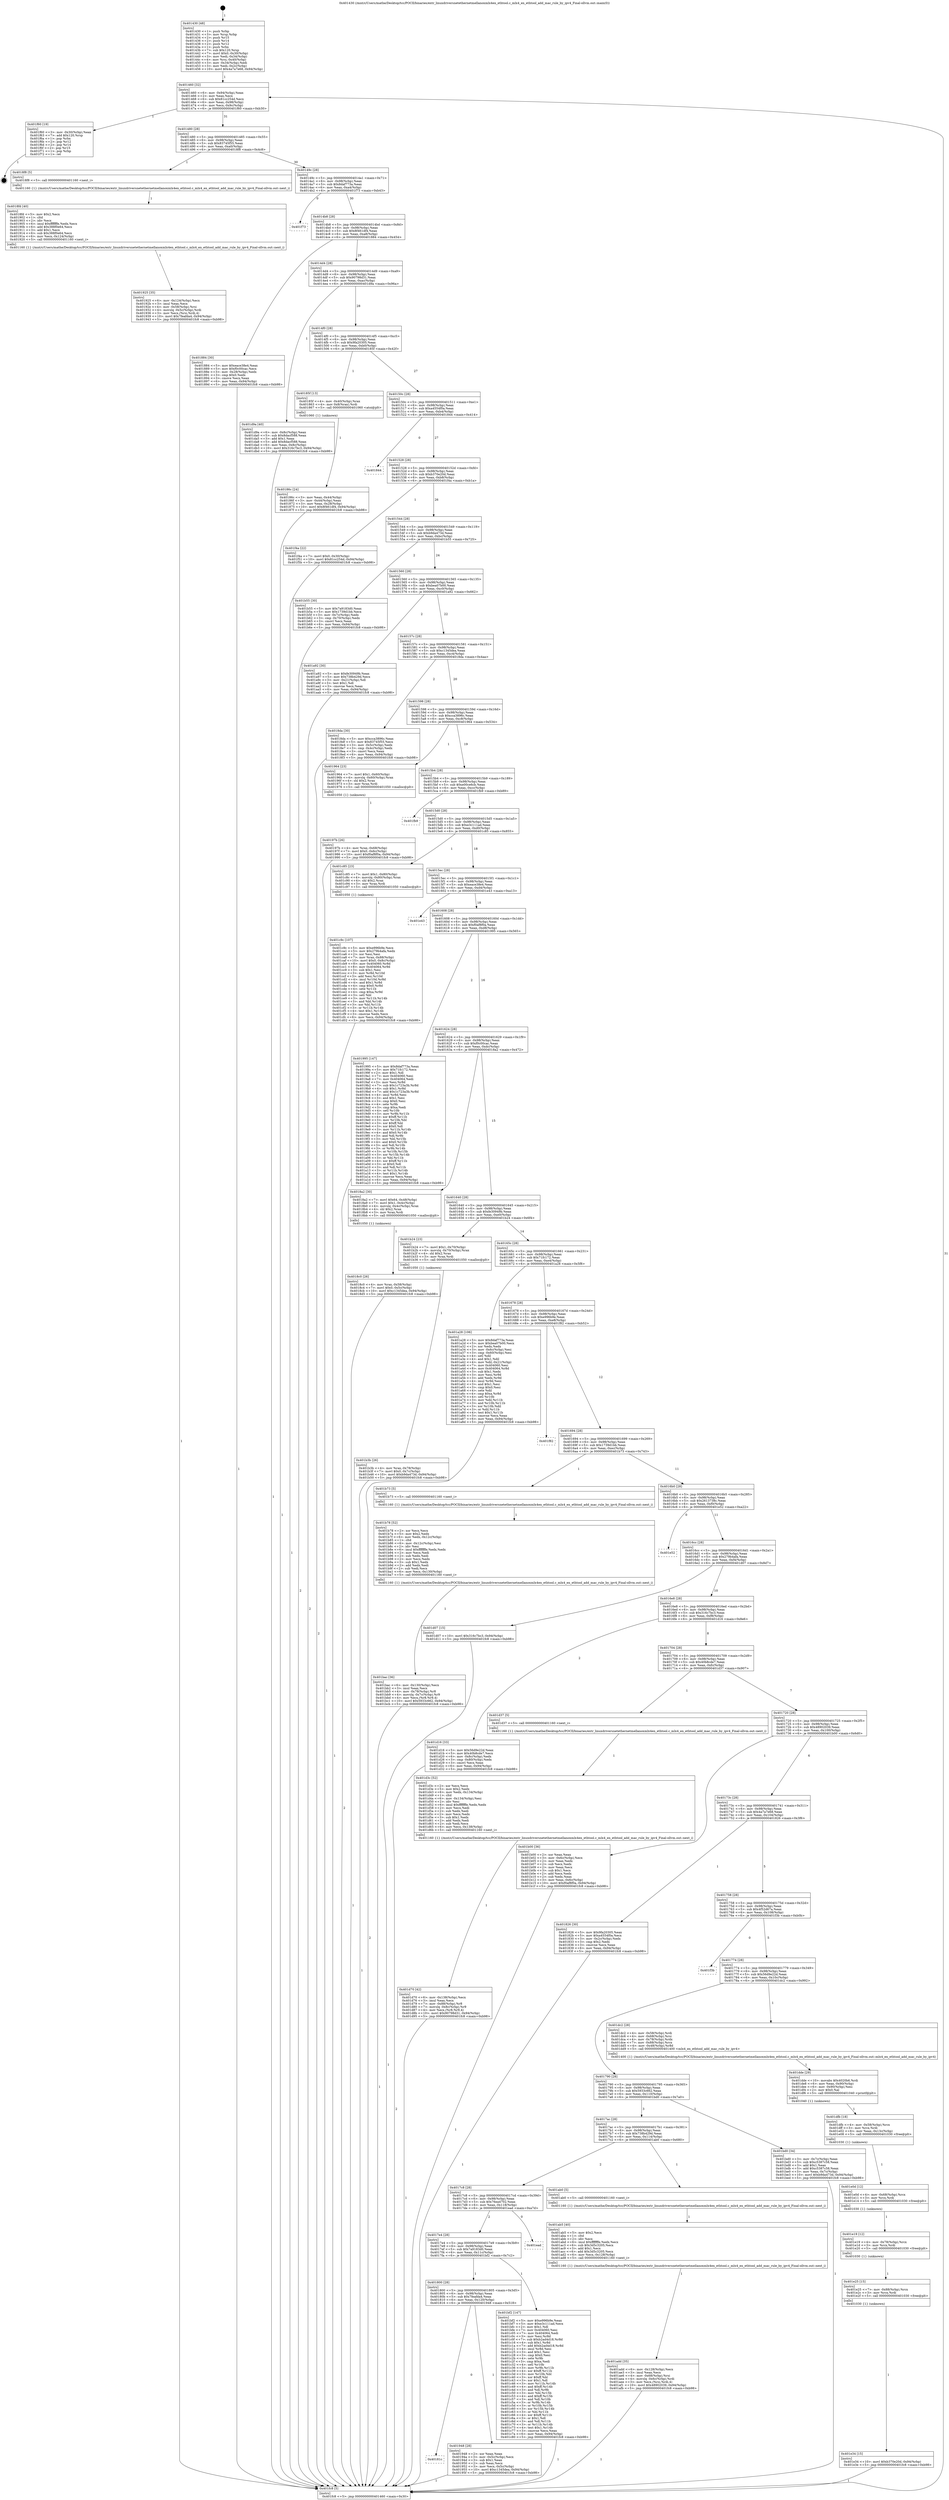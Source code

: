 digraph "0x401430" {
  label = "0x401430 (/mnt/c/Users/mathe/Desktop/tcc/POCII/binaries/extr_linuxdriversnetethernetmellanoxmlx4en_ethtool.c_mlx4_en_ethtool_add_mac_rule_by_ipv4_Final-ollvm.out::main(0))"
  labelloc = "t"
  node[shape=record]

  Entry [label="",width=0.3,height=0.3,shape=circle,fillcolor=black,style=filled]
  "0x401460" [label="{
     0x401460 [32]\l
     | [instrs]\l
     &nbsp;&nbsp;0x401460 \<+6\>: mov -0x94(%rbp),%eax\l
     &nbsp;&nbsp;0x401466 \<+2\>: mov %eax,%ecx\l
     &nbsp;&nbsp;0x401468 \<+6\>: sub $0x81cc254d,%ecx\l
     &nbsp;&nbsp;0x40146e \<+6\>: mov %eax,-0x98(%rbp)\l
     &nbsp;&nbsp;0x401474 \<+6\>: mov %ecx,-0x9c(%rbp)\l
     &nbsp;&nbsp;0x40147a \<+6\>: je 0000000000401f60 \<main+0xb30\>\l
  }"]
  "0x401f60" [label="{
     0x401f60 [19]\l
     | [instrs]\l
     &nbsp;&nbsp;0x401f60 \<+3\>: mov -0x30(%rbp),%eax\l
     &nbsp;&nbsp;0x401f63 \<+7\>: add $0x120,%rsp\l
     &nbsp;&nbsp;0x401f6a \<+1\>: pop %rbx\l
     &nbsp;&nbsp;0x401f6b \<+2\>: pop %r12\l
     &nbsp;&nbsp;0x401f6d \<+2\>: pop %r14\l
     &nbsp;&nbsp;0x401f6f \<+2\>: pop %r15\l
     &nbsp;&nbsp;0x401f71 \<+1\>: pop %rbp\l
     &nbsp;&nbsp;0x401f72 \<+1\>: ret\l
  }"]
  "0x401480" [label="{
     0x401480 [28]\l
     | [instrs]\l
     &nbsp;&nbsp;0x401480 \<+5\>: jmp 0000000000401485 \<main+0x55\>\l
     &nbsp;&nbsp;0x401485 \<+6\>: mov -0x98(%rbp),%eax\l
     &nbsp;&nbsp;0x40148b \<+5\>: sub $0x83745f55,%eax\l
     &nbsp;&nbsp;0x401490 \<+6\>: mov %eax,-0xa0(%rbp)\l
     &nbsp;&nbsp;0x401496 \<+6\>: je 00000000004018f8 \<main+0x4c8\>\l
  }"]
  Exit [label="",width=0.3,height=0.3,shape=circle,fillcolor=black,style=filled,peripheries=2]
  "0x4018f8" [label="{
     0x4018f8 [5]\l
     | [instrs]\l
     &nbsp;&nbsp;0x4018f8 \<+5\>: call 0000000000401160 \<next_i\>\l
     | [calls]\l
     &nbsp;&nbsp;0x401160 \{1\} (/mnt/c/Users/mathe/Desktop/tcc/POCII/binaries/extr_linuxdriversnetethernetmellanoxmlx4en_ethtool.c_mlx4_en_ethtool_add_mac_rule_by_ipv4_Final-ollvm.out::next_i)\l
  }"]
  "0x40149c" [label="{
     0x40149c [28]\l
     | [instrs]\l
     &nbsp;&nbsp;0x40149c \<+5\>: jmp 00000000004014a1 \<main+0x71\>\l
     &nbsp;&nbsp;0x4014a1 \<+6\>: mov -0x98(%rbp),%eax\l
     &nbsp;&nbsp;0x4014a7 \<+5\>: sub $0x8daf773a,%eax\l
     &nbsp;&nbsp;0x4014ac \<+6\>: mov %eax,-0xa4(%rbp)\l
     &nbsp;&nbsp;0x4014b2 \<+6\>: je 0000000000401f73 \<main+0xb43\>\l
  }"]
  "0x401e34" [label="{
     0x401e34 [15]\l
     | [instrs]\l
     &nbsp;&nbsp;0x401e34 \<+10\>: movl $0xb370e20d,-0x94(%rbp)\l
     &nbsp;&nbsp;0x401e3e \<+5\>: jmp 0000000000401fc8 \<main+0xb98\>\l
  }"]
  "0x401f73" [label="{
     0x401f73\l
  }", style=dashed]
  "0x4014b8" [label="{
     0x4014b8 [28]\l
     | [instrs]\l
     &nbsp;&nbsp;0x4014b8 \<+5\>: jmp 00000000004014bd \<main+0x8d\>\l
     &nbsp;&nbsp;0x4014bd \<+6\>: mov -0x98(%rbp),%eax\l
     &nbsp;&nbsp;0x4014c3 \<+5\>: sub $0x8f461df4,%eax\l
     &nbsp;&nbsp;0x4014c8 \<+6\>: mov %eax,-0xa8(%rbp)\l
     &nbsp;&nbsp;0x4014ce \<+6\>: je 0000000000401884 \<main+0x454\>\l
  }"]
  "0x401e25" [label="{
     0x401e25 [15]\l
     | [instrs]\l
     &nbsp;&nbsp;0x401e25 \<+7\>: mov -0x88(%rbp),%rcx\l
     &nbsp;&nbsp;0x401e2c \<+3\>: mov %rcx,%rdi\l
     &nbsp;&nbsp;0x401e2f \<+5\>: call 0000000000401030 \<free@plt\>\l
     | [calls]\l
     &nbsp;&nbsp;0x401030 \{1\} (unknown)\l
  }"]
  "0x401884" [label="{
     0x401884 [30]\l
     | [instrs]\l
     &nbsp;&nbsp;0x401884 \<+5\>: mov $0xeace38e4,%eax\l
     &nbsp;&nbsp;0x401889 \<+5\>: mov $0xf0c00cac,%ecx\l
     &nbsp;&nbsp;0x40188e \<+3\>: mov -0x28(%rbp),%edx\l
     &nbsp;&nbsp;0x401891 \<+3\>: cmp $0x0,%edx\l
     &nbsp;&nbsp;0x401894 \<+3\>: cmove %ecx,%eax\l
     &nbsp;&nbsp;0x401897 \<+6\>: mov %eax,-0x94(%rbp)\l
     &nbsp;&nbsp;0x40189d \<+5\>: jmp 0000000000401fc8 \<main+0xb98\>\l
  }"]
  "0x4014d4" [label="{
     0x4014d4 [28]\l
     | [instrs]\l
     &nbsp;&nbsp;0x4014d4 \<+5\>: jmp 00000000004014d9 \<main+0xa9\>\l
     &nbsp;&nbsp;0x4014d9 \<+6\>: mov -0x98(%rbp),%eax\l
     &nbsp;&nbsp;0x4014df \<+5\>: sub $0x90798d31,%eax\l
     &nbsp;&nbsp;0x4014e4 \<+6\>: mov %eax,-0xac(%rbp)\l
     &nbsp;&nbsp;0x4014ea \<+6\>: je 0000000000401d9a \<main+0x96a\>\l
  }"]
  "0x401e19" [label="{
     0x401e19 [12]\l
     | [instrs]\l
     &nbsp;&nbsp;0x401e19 \<+4\>: mov -0x78(%rbp),%rcx\l
     &nbsp;&nbsp;0x401e1d \<+3\>: mov %rcx,%rdi\l
     &nbsp;&nbsp;0x401e20 \<+5\>: call 0000000000401030 \<free@plt\>\l
     | [calls]\l
     &nbsp;&nbsp;0x401030 \{1\} (unknown)\l
  }"]
  "0x401d9a" [label="{
     0x401d9a [40]\l
     | [instrs]\l
     &nbsp;&nbsp;0x401d9a \<+6\>: mov -0x8c(%rbp),%eax\l
     &nbsp;&nbsp;0x401da0 \<+5\>: sub $0x8dacf588,%eax\l
     &nbsp;&nbsp;0x401da5 \<+3\>: add $0x1,%eax\l
     &nbsp;&nbsp;0x401da8 \<+5\>: add $0x8dacf588,%eax\l
     &nbsp;&nbsp;0x401dad \<+6\>: mov %eax,-0x8c(%rbp)\l
     &nbsp;&nbsp;0x401db3 \<+10\>: movl $0x316c7bc3,-0x94(%rbp)\l
     &nbsp;&nbsp;0x401dbd \<+5\>: jmp 0000000000401fc8 \<main+0xb98\>\l
  }"]
  "0x4014f0" [label="{
     0x4014f0 [28]\l
     | [instrs]\l
     &nbsp;&nbsp;0x4014f0 \<+5\>: jmp 00000000004014f5 \<main+0xc5\>\l
     &nbsp;&nbsp;0x4014f5 \<+6\>: mov -0x98(%rbp),%eax\l
     &nbsp;&nbsp;0x4014fb \<+5\>: sub $0x9fa20305,%eax\l
     &nbsp;&nbsp;0x401500 \<+6\>: mov %eax,-0xb0(%rbp)\l
     &nbsp;&nbsp;0x401506 \<+6\>: je 000000000040185f \<main+0x42f\>\l
  }"]
  "0x401e0d" [label="{
     0x401e0d [12]\l
     | [instrs]\l
     &nbsp;&nbsp;0x401e0d \<+4\>: mov -0x68(%rbp),%rcx\l
     &nbsp;&nbsp;0x401e11 \<+3\>: mov %rcx,%rdi\l
     &nbsp;&nbsp;0x401e14 \<+5\>: call 0000000000401030 \<free@plt\>\l
     | [calls]\l
     &nbsp;&nbsp;0x401030 \{1\} (unknown)\l
  }"]
  "0x40185f" [label="{
     0x40185f [13]\l
     | [instrs]\l
     &nbsp;&nbsp;0x40185f \<+4\>: mov -0x40(%rbp),%rax\l
     &nbsp;&nbsp;0x401863 \<+4\>: mov 0x8(%rax),%rdi\l
     &nbsp;&nbsp;0x401867 \<+5\>: call 0000000000401060 \<atoi@plt\>\l
     | [calls]\l
     &nbsp;&nbsp;0x401060 \{1\} (unknown)\l
  }"]
  "0x40150c" [label="{
     0x40150c [28]\l
     | [instrs]\l
     &nbsp;&nbsp;0x40150c \<+5\>: jmp 0000000000401511 \<main+0xe1\>\l
     &nbsp;&nbsp;0x401511 \<+6\>: mov -0x98(%rbp),%eax\l
     &nbsp;&nbsp;0x401517 \<+5\>: sub $0xa4554f0a,%eax\l
     &nbsp;&nbsp;0x40151c \<+6\>: mov %eax,-0xb4(%rbp)\l
     &nbsp;&nbsp;0x401522 \<+6\>: je 0000000000401844 \<main+0x414\>\l
  }"]
  "0x401dfb" [label="{
     0x401dfb [18]\l
     | [instrs]\l
     &nbsp;&nbsp;0x401dfb \<+4\>: mov -0x58(%rbp),%rcx\l
     &nbsp;&nbsp;0x401dff \<+3\>: mov %rcx,%rdi\l
     &nbsp;&nbsp;0x401e02 \<+6\>: mov %eax,-0x13c(%rbp)\l
     &nbsp;&nbsp;0x401e08 \<+5\>: call 0000000000401030 \<free@plt\>\l
     | [calls]\l
     &nbsp;&nbsp;0x401030 \{1\} (unknown)\l
  }"]
  "0x401844" [label="{
     0x401844\l
  }", style=dashed]
  "0x401528" [label="{
     0x401528 [28]\l
     | [instrs]\l
     &nbsp;&nbsp;0x401528 \<+5\>: jmp 000000000040152d \<main+0xfd\>\l
     &nbsp;&nbsp;0x40152d \<+6\>: mov -0x98(%rbp),%eax\l
     &nbsp;&nbsp;0x401533 \<+5\>: sub $0xb370e20d,%eax\l
     &nbsp;&nbsp;0x401538 \<+6\>: mov %eax,-0xb8(%rbp)\l
     &nbsp;&nbsp;0x40153e \<+6\>: je 0000000000401f4a \<main+0xb1a\>\l
  }"]
  "0x401dde" [label="{
     0x401dde [29]\l
     | [instrs]\l
     &nbsp;&nbsp;0x401dde \<+10\>: movabs $0x4020b6,%rdi\l
     &nbsp;&nbsp;0x401de8 \<+6\>: mov %eax,-0x90(%rbp)\l
     &nbsp;&nbsp;0x401dee \<+6\>: mov -0x90(%rbp),%esi\l
     &nbsp;&nbsp;0x401df4 \<+2\>: mov $0x0,%al\l
     &nbsp;&nbsp;0x401df6 \<+5\>: call 0000000000401040 \<printf@plt\>\l
     | [calls]\l
     &nbsp;&nbsp;0x401040 \{1\} (unknown)\l
  }"]
  "0x401f4a" [label="{
     0x401f4a [22]\l
     | [instrs]\l
     &nbsp;&nbsp;0x401f4a \<+7\>: movl $0x0,-0x30(%rbp)\l
     &nbsp;&nbsp;0x401f51 \<+10\>: movl $0x81cc254d,-0x94(%rbp)\l
     &nbsp;&nbsp;0x401f5b \<+5\>: jmp 0000000000401fc8 \<main+0xb98\>\l
  }"]
  "0x401544" [label="{
     0x401544 [28]\l
     | [instrs]\l
     &nbsp;&nbsp;0x401544 \<+5\>: jmp 0000000000401549 \<main+0x119\>\l
     &nbsp;&nbsp;0x401549 \<+6\>: mov -0x98(%rbp),%eax\l
     &nbsp;&nbsp;0x40154f \<+5\>: sub $0xb9da473d,%eax\l
     &nbsp;&nbsp;0x401554 \<+6\>: mov %eax,-0xbc(%rbp)\l
     &nbsp;&nbsp;0x40155a \<+6\>: je 0000000000401b55 \<main+0x725\>\l
  }"]
  "0x401d70" [label="{
     0x401d70 [42]\l
     | [instrs]\l
     &nbsp;&nbsp;0x401d70 \<+6\>: mov -0x138(%rbp),%ecx\l
     &nbsp;&nbsp;0x401d76 \<+3\>: imul %eax,%ecx\l
     &nbsp;&nbsp;0x401d79 \<+7\>: mov -0x88(%rbp),%r8\l
     &nbsp;&nbsp;0x401d80 \<+7\>: movslq -0x8c(%rbp),%r9\l
     &nbsp;&nbsp;0x401d87 \<+4\>: mov %ecx,(%r8,%r9,4)\l
     &nbsp;&nbsp;0x401d8b \<+10\>: movl $0x90798d31,-0x94(%rbp)\l
     &nbsp;&nbsp;0x401d95 \<+5\>: jmp 0000000000401fc8 \<main+0xb98\>\l
  }"]
  "0x401b55" [label="{
     0x401b55 [30]\l
     | [instrs]\l
     &nbsp;&nbsp;0x401b55 \<+5\>: mov $0x7a9183d0,%eax\l
     &nbsp;&nbsp;0x401b5a \<+5\>: mov $0x1739d1bb,%ecx\l
     &nbsp;&nbsp;0x401b5f \<+3\>: mov -0x7c(%rbp),%edx\l
     &nbsp;&nbsp;0x401b62 \<+3\>: cmp -0x70(%rbp),%edx\l
     &nbsp;&nbsp;0x401b65 \<+3\>: cmovl %ecx,%eax\l
     &nbsp;&nbsp;0x401b68 \<+6\>: mov %eax,-0x94(%rbp)\l
     &nbsp;&nbsp;0x401b6e \<+5\>: jmp 0000000000401fc8 \<main+0xb98\>\l
  }"]
  "0x401560" [label="{
     0x401560 [28]\l
     | [instrs]\l
     &nbsp;&nbsp;0x401560 \<+5\>: jmp 0000000000401565 \<main+0x135\>\l
     &nbsp;&nbsp;0x401565 \<+6\>: mov -0x98(%rbp),%eax\l
     &nbsp;&nbsp;0x40156b \<+5\>: sub $0xbea07b00,%eax\l
     &nbsp;&nbsp;0x401570 \<+6\>: mov %eax,-0xc0(%rbp)\l
     &nbsp;&nbsp;0x401576 \<+6\>: je 0000000000401a92 \<main+0x662\>\l
  }"]
  "0x401d3c" [label="{
     0x401d3c [52]\l
     | [instrs]\l
     &nbsp;&nbsp;0x401d3c \<+2\>: xor %ecx,%ecx\l
     &nbsp;&nbsp;0x401d3e \<+5\>: mov $0x2,%edx\l
     &nbsp;&nbsp;0x401d43 \<+6\>: mov %edx,-0x134(%rbp)\l
     &nbsp;&nbsp;0x401d49 \<+1\>: cltd\l
     &nbsp;&nbsp;0x401d4a \<+6\>: mov -0x134(%rbp),%esi\l
     &nbsp;&nbsp;0x401d50 \<+2\>: idiv %esi\l
     &nbsp;&nbsp;0x401d52 \<+6\>: imul $0xfffffffe,%edx,%edx\l
     &nbsp;&nbsp;0x401d58 \<+2\>: mov %ecx,%edi\l
     &nbsp;&nbsp;0x401d5a \<+2\>: sub %edx,%edi\l
     &nbsp;&nbsp;0x401d5c \<+2\>: mov %ecx,%edx\l
     &nbsp;&nbsp;0x401d5e \<+3\>: sub $0x1,%edx\l
     &nbsp;&nbsp;0x401d61 \<+2\>: add %edx,%edi\l
     &nbsp;&nbsp;0x401d63 \<+2\>: sub %edi,%ecx\l
     &nbsp;&nbsp;0x401d65 \<+6\>: mov %ecx,-0x138(%rbp)\l
     &nbsp;&nbsp;0x401d6b \<+5\>: call 0000000000401160 \<next_i\>\l
     | [calls]\l
     &nbsp;&nbsp;0x401160 \{1\} (/mnt/c/Users/mathe/Desktop/tcc/POCII/binaries/extr_linuxdriversnetethernetmellanoxmlx4en_ethtool.c_mlx4_en_ethtool_add_mac_rule_by_ipv4_Final-ollvm.out::next_i)\l
  }"]
  "0x401a92" [label="{
     0x401a92 [30]\l
     | [instrs]\l
     &nbsp;&nbsp;0x401a92 \<+5\>: mov $0xfe30949b,%eax\l
     &nbsp;&nbsp;0x401a97 \<+5\>: mov $0x738b429d,%ecx\l
     &nbsp;&nbsp;0x401a9c \<+3\>: mov -0x21(%rbp),%dl\l
     &nbsp;&nbsp;0x401a9f \<+3\>: test $0x1,%dl\l
     &nbsp;&nbsp;0x401aa2 \<+3\>: cmovne %ecx,%eax\l
     &nbsp;&nbsp;0x401aa5 \<+6\>: mov %eax,-0x94(%rbp)\l
     &nbsp;&nbsp;0x401aab \<+5\>: jmp 0000000000401fc8 \<main+0xb98\>\l
  }"]
  "0x40157c" [label="{
     0x40157c [28]\l
     | [instrs]\l
     &nbsp;&nbsp;0x40157c \<+5\>: jmp 0000000000401581 \<main+0x151\>\l
     &nbsp;&nbsp;0x401581 \<+6\>: mov -0x98(%rbp),%eax\l
     &nbsp;&nbsp;0x401587 \<+5\>: sub $0xc1345dea,%eax\l
     &nbsp;&nbsp;0x40158c \<+6\>: mov %eax,-0xc4(%rbp)\l
     &nbsp;&nbsp;0x401592 \<+6\>: je 00000000004018da \<main+0x4aa\>\l
  }"]
  "0x401c9c" [label="{
     0x401c9c [107]\l
     | [instrs]\l
     &nbsp;&nbsp;0x401c9c \<+5\>: mov $0xe996b9e,%ecx\l
     &nbsp;&nbsp;0x401ca1 \<+5\>: mov $0x279b4afa,%edx\l
     &nbsp;&nbsp;0x401ca6 \<+2\>: xor %esi,%esi\l
     &nbsp;&nbsp;0x401ca8 \<+7\>: mov %rax,-0x88(%rbp)\l
     &nbsp;&nbsp;0x401caf \<+10\>: movl $0x0,-0x8c(%rbp)\l
     &nbsp;&nbsp;0x401cb9 \<+8\>: mov 0x404060,%r8d\l
     &nbsp;&nbsp;0x401cc1 \<+8\>: mov 0x404064,%r9d\l
     &nbsp;&nbsp;0x401cc9 \<+3\>: sub $0x1,%esi\l
     &nbsp;&nbsp;0x401ccc \<+3\>: mov %r8d,%r10d\l
     &nbsp;&nbsp;0x401ccf \<+3\>: add %esi,%r10d\l
     &nbsp;&nbsp;0x401cd2 \<+4\>: imul %r10d,%r8d\l
     &nbsp;&nbsp;0x401cd6 \<+4\>: and $0x1,%r8d\l
     &nbsp;&nbsp;0x401cda \<+4\>: cmp $0x0,%r8d\l
     &nbsp;&nbsp;0x401cde \<+4\>: sete %r11b\l
     &nbsp;&nbsp;0x401ce2 \<+4\>: cmp $0xa,%r9d\l
     &nbsp;&nbsp;0x401ce6 \<+3\>: setl %bl\l
     &nbsp;&nbsp;0x401ce9 \<+3\>: mov %r11b,%r14b\l
     &nbsp;&nbsp;0x401cec \<+3\>: and %bl,%r14b\l
     &nbsp;&nbsp;0x401cef \<+3\>: xor %bl,%r11b\l
     &nbsp;&nbsp;0x401cf2 \<+3\>: or %r11b,%r14b\l
     &nbsp;&nbsp;0x401cf5 \<+4\>: test $0x1,%r14b\l
     &nbsp;&nbsp;0x401cf9 \<+3\>: cmovne %edx,%ecx\l
     &nbsp;&nbsp;0x401cfc \<+6\>: mov %ecx,-0x94(%rbp)\l
     &nbsp;&nbsp;0x401d02 \<+5\>: jmp 0000000000401fc8 \<main+0xb98\>\l
  }"]
  "0x4018da" [label="{
     0x4018da [30]\l
     | [instrs]\l
     &nbsp;&nbsp;0x4018da \<+5\>: mov $0xcca3896c,%eax\l
     &nbsp;&nbsp;0x4018df \<+5\>: mov $0x83745f55,%ecx\l
     &nbsp;&nbsp;0x4018e4 \<+3\>: mov -0x5c(%rbp),%edx\l
     &nbsp;&nbsp;0x4018e7 \<+3\>: cmp -0x4c(%rbp),%edx\l
     &nbsp;&nbsp;0x4018ea \<+3\>: cmovl %ecx,%eax\l
     &nbsp;&nbsp;0x4018ed \<+6\>: mov %eax,-0x94(%rbp)\l
     &nbsp;&nbsp;0x4018f3 \<+5\>: jmp 0000000000401fc8 \<main+0xb98\>\l
  }"]
  "0x401598" [label="{
     0x401598 [28]\l
     | [instrs]\l
     &nbsp;&nbsp;0x401598 \<+5\>: jmp 000000000040159d \<main+0x16d\>\l
     &nbsp;&nbsp;0x40159d \<+6\>: mov -0x98(%rbp),%eax\l
     &nbsp;&nbsp;0x4015a3 \<+5\>: sub $0xcca3896c,%eax\l
     &nbsp;&nbsp;0x4015a8 \<+6\>: mov %eax,-0xc8(%rbp)\l
     &nbsp;&nbsp;0x4015ae \<+6\>: je 0000000000401964 \<main+0x534\>\l
  }"]
  "0x401bac" [label="{
     0x401bac [36]\l
     | [instrs]\l
     &nbsp;&nbsp;0x401bac \<+6\>: mov -0x130(%rbp),%ecx\l
     &nbsp;&nbsp;0x401bb2 \<+3\>: imul %eax,%ecx\l
     &nbsp;&nbsp;0x401bb5 \<+4\>: mov -0x78(%rbp),%r8\l
     &nbsp;&nbsp;0x401bb9 \<+4\>: movslq -0x7c(%rbp),%r9\l
     &nbsp;&nbsp;0x401bbd \<+4\>: mov %ecx,(%r8,%r9,4)\l
     &nbsp;&nbsp;0x401bc1 \<+10\>: movl $0x5933c662,-0x94(%rbp)\l
     &nbsp;&nbsp;0x401bcb \<+5\>: jmp 0000000000401fc8 \<main+0xb98\>\l
  }"]
  "0x401964" [label="{
     0x401964 [23]\l
     | [instrs]\l
     &nbsp;&nbsp;0x401964 \<+7\>: movl $0x1,-0x60(%rbp)\l
     &nbsp;&nbsp;0x40196b \<+4\>: movslq -0x60(%rbp),%rax\l
     &nbsp;&nbsp;0x40196f \<+4\>: shl $0x2,%rax\l
     &nbsp;&nbsp;0x401973 \<+3\>: mov %rax,%rdi\l
     &nbsp;&nbsp;0x401976 \<+5\>: call 0000000000401050 \<malloc@plt\>\l
     | [calls]\l
     &nbsp;&nbsp;0x401050 \{1\} (unknown)\l
  }"]
  "0x4015b4" [label="{
     0x4015b4 [28]\l
     | [instrs]\l
     &nbsp;&nbsp;0x4015b4 \<+5\>: jmp 00000000004015b9 \<main+0x189\>\l
     &nbsp;&nbsp;0x4015b9 \<+6\>: mov -0x98(%rbp),%eax\l
     &nbsp;&nbsp;0x4015bf \<+5\>: sub $0xe00ce6cb,%eax\l
     &nbsp;&nbsp;0x4015c4 \<+6\>: mov %eax,-0xcc(%rbp)\l
     &nbsp;&nbsp;0x4015ca \<+6\>: je 0000000000401fb9 \<main+0xb89\>\l
  }"]
  "0x401b78" [label="{
     0x401b78 [52]\l
     | [instrs]\l
     &nbsp;&nbsp;0x401b78 \<+2\>: xor %ecx,%ecx\l
     &nbsp;&nbsp;0x401b7a \<+5\>: mov $0x2,%edx\l
     &nbsp;&nbsp;0x401b7f \<+6\>: mov %edx,-0x12c(%rbp)\l
     &nbsp;&nbsp;0x401b85 \<+1\>: cltd\l
     &nbsp;&nbsp;0x401b86 \<+6\>: mov -0x12c(%rbp),%esi\l
     &nbsp;&nbsp;0x401b8c \<+2\>: idiv %esi\l
     &nbsp;&nbsp;0x401b8e \<+6\>: imul $0xfffffffe,%edx,%edx\l
     &nbsp;&nbsp;0x401b94 \<+2\>: mov %ecx,%edi\l
     &nbsp;&nbsp;0x401b96 \<+2\>: sub %edx,%edi\l
     &nbsp;&nbsp;0x401b98 \<+2\>: mov %ecx,%edx\l
     &nbsp;&nbsp;0x401b9a \<+3\>: sub $0x1,%edx\l
     &nbsp;&nbsp;0x401b9d \<+2\>: add %edx,%edi\l
     &nbsp;&nbsp;0x401b9f \<+2\>: sub %edi,%ecx\l
     &nbsp;&nbsp;0x401ba1 \<+6\>: mov %ecx,-0x130(%rbp)\l
     &nbsp;&nbsp;0x401ba7 \<+5\>: call 0000000000401160 \<next_i\>\l
     | [calls]\l
     &nbsp;&nbsp;0x401160 \{1\} (/mnt/c/Users/mathe/Desktop/tcc/POCII/binaries/extr_linuxdriversnetethernetmellanoxmlx4en_ethtool.c_mlx4_en_ethtool_add_mac_rule_by_ipv4_Final-ollvm.out::next_i)\l
  }"]
  "0x401fb9" [label="{
     0x401fb9\l
  }", style=dashed]
  "0x4015d0" [label="{
     0x4015d0 [28]\l
     | [instrs]\l
     &nbsp;&nbsp;0x4015d0 \<+5\>: jmp 00000000004015d5 \<main+0x1a5\>\l
     &nbsp;&nbsp;0x4015d5 \<+6\>: mov -0x98(%rbp),%eax\l
     &nbsp;&nbsp;0x4015db \<+5\>: sub $0xe3c111ad,%eax\l
     &nbsp;&nbsp;0x4015e0 \<+6\>: mov %eax,-0xd0(%rbp)\l
     &nbsp;&nbsp;0x4015e6 \<+6\>: je 0000000000401c85 \<main+0x855\>\l
  }"]
  "0x401b3b" [label="{
     0x401b3b [26]\l
     | [instrs]\l
     &nbsp;&nbsp;0x401b3b \<+4\>: mov %rax,-0x78(%rbp)\l
     &nbsp;&nbsp;0x401b3f \<+7\>: movl $0x0,-0x7c(%rbp)\l
     &nbsp;&nbsp;0x401b46 \<+10\>: movl $0xb9da473d,-0x94(%rbp)\l
     &nbsp;&nbsp;0x401b50 \<+5\>: jmp 0000000000401fc8 \<main+0xb98\>\l
  }"]
  "0x401c85" [label="{
     0x401c85 [23]\l
     | [instrs]\l
     &nbsp;&nbsp;0x401c85 \<+7\>: movl $0x1,-0x80(%rbp)\l
     &nbsp;&nbsp;0x401c8c \<+4\>: movslq -0x80(%rbp),%rax\l
     &nbsp;&nbsp;0x401c90 \<+4\>: shl $0x2,%rax\l
     &nbsp;&nbsp;0x401c94 \<+3\>: mov %rax,%rdi\l
     &nbsp;&nbsp;0x401c97 \<+5\>: call 0000000000401050 \<malloc@plt\>\l
     | [calls]\l
     &nbsp;&nbsp;0x401050 \{1\} (unknown)\l
  }"]
  "0x4015ec" [label="{
     0x4015ec [28]\l
     | [instrs]\l
     &nbsp;&nbsp;0x4015ec \<+5\>: jmp 00000000004015f1 \<main+0x1c1\>\l
     &nbsp;&nbsp;0x4015f1 \<+6\>: mov -0x98(%rbp),%eax\l
     &nbsp;&nbsp;0x4015f7 \<+5\>: sub $0xeace38e4,%eax\l
     &nbsp;&nbsp;0x4015fc \<+6\>: mov %eax,-0xd4(%rbp)\l
     &nbsp;&nbsp;0x401602 \<+6\>: je 0000000000401e43 \<main+0xa13\>\l
  }"]
  "0x401add" [label="{
     0x401add [35]\l
     | [instrs]\l
     &nbsp;&nbsp;0x401add \<+6\>: mov -0x128(%rbp),%ecx\l
     &nbsp;&nbsp;0x401ae3 \<+3\>: imul %eax,%ecx\l
     &nbsp;&nbsp;0x401ae6 \<+4\>: mov -0x68(%rbp),%rsi\l
     &nbsp;&nbsp;0x401aea \<+4\>: movslq -0x6c(%rbp),%rdi\l
     &nbsp;&nbsp;0x401aee \<+3\>: mov %ecx,(%rsi,%rdi,4)\l
     &nbsp;&nbsp;0x401af1 \<+10\>: movl $0x48902039,-0x94(%rbp)\l
     &nbsp;&nbsp;0x401afb \<+5\>: jmp 0000000000401fc8 \<main+0xb98\>\l
  }"]
  "0x401e43" [label="{
     0x401e43\l
  }", style=dashed]
  "0x401608" [label="{
     0x401608 [28]\l
     | [instrs]\l
     &nbsp;&nbsp;0x401608 \<+5\>: jmp 000000000040160d \<main+0x1dd\>\l
     &nbsp;&nbsp;0x40160d \<+6\>: mov -0x98(%rbp),%eax\l
     &nbsp;&nbsp;0x401613 \<+5\>: sub $0xf0af8f0a,%eax\l
     &nbsp;&nbsp;0x401618 \<+6\>: mov %eax,-0xd8(%rbp)\l
     &nbsp;&nbsp;0x40161e \<+6\>: je 0000000000401995 \<main+0x565\>\l
  }"]
  "0x401ab5" [label="{
     0x401ab5 [40]\l
     | [instrs]\l
     &nbsp;&nbsp;0x401ab5 \<+5\>: mov $0x2,%ecx\l
     &nbsp;&nbsp;0x401aba \<+1\>: cltd\l
     &nbsp;&nbsp;0x401abb \<+2\>: idiv %ecx\l
     &nbsp;&nbsp;0x401abd \<+6\>: imul $0xfffffffe,%edx,%ecx\l
     &nbsp;&nbsp;0x401ac3 \<+6\>: sub $0x3d5c3205,%ecx\l
     &nbsp;&nbsp;0x401ac9 \<+3\>: add $0x1,%ecx\l
     &nbsp;&nbsp;0x401acc \<+6\>: add $0x3d5c3205,%ecx\l
     &nbsp;&nbsp;0x401ad2 \<+6\>: mov %ecx,-0x128(%rbp)\l
     &nbsp;&nbsp;0x401ad8 \<+5\>: call 0000000000401160 \<next_i\>\l
     | [calls]\l
     &nbsp;&nbsp;0x401160 \{1\} (/mnt/c/Users/mathe/Desktop/tcc/POCII/binaries/extr_linuxdriversnetethernetmellanoxmlx4en_ethtool.c_mlx4_en_ethtool_add_mac_rule_by_ipv4_Final-ollvm.out::next_i)\l
  }"]
  "0x401995" [label="{
     0x401995 [147]\l
     | [instrs]\l
     &nbsp;&nbsp;0x401995 \<+5\>: mov $0x8daf773a,%eax\l
     &nbsp;&nbsp;0x40199a \<+5\>: mov $0x71fc172,%ecx\l
     &nbsp;&nbsp;0x40199f \<+2\>: mov $0x1,%dl\l
     &nbsp;&nbsp;0x4019a1 \<+7\>: mov 0x404060,%esi\l
     &nbsp;&nbsp;0x4019a8 \<+7\>: mov 0x404064,%edi\l
     &nbsp;&nbsp;0x4019af \<+3\>: mov %esi,%r8d\l
     &nbsp;&nbsp;0x4019b2 \<+7\>: sub $0x1c723a3b,%r8d\l
     &nbsp;&nbsp;0x4019b9 \<+4\>: sub $0x1,%r8d\l
     &nbsp;&nbsp;0x4019bd \<+7\>: add $0x1c723a3b,%r8d\l
     &nbsp;&nbsp;0x4019c4 \<+4\>: imul %r8d,%esi\l
     &nbsp;&nbsp;0x4019c8 \<+3\>: and $0x1,%esi\l
     &nbsp;&nbsp;0x4019cb \<+3\>: cmp $0x0,%esi\l
     &nbsp;&nbsp;0x4019ce \<+4\>: sete %r9b\l
     &nbsp;&nbsp;0x4019d2 \<+3\>: cmp $0xa,%edi\l
     &nbsp;&nbsp;0x4019d5 \<+4\>: setl %r10b\l
     &nbsp;&nbsp;0x4019d9 \<+3\>: mov %r9b,%r11b\l
     &nbsp;&nbsp;0x4019dc \<+4\>: xor $0xff,%r11b\l
     &nbsp;&nbsp;0x4019e0 \<+3\>: mov %r10b,%bl\l
     &nbsp;&nbsp;0x4019e3 \<+3\>: xor $0xff,%bl\l
     &nbsp;&nbsp;0x4019e6 \<+3\>: xor $0x0,%dl\l
     &nbsp;&nbsp;0x4019e9 \<+3\>: mov %r11b,%r14b\l
     &nbsp;&nbsp;0x4019ec \<+4\>: and $0x0,%r14b\l
     &nbsp;&nbsp;0x4019f0 \<+3\>: and %dl,%r9b\l
     &nbsp;&nbsp;0x4019f3 \<+3\>: mov %bl,%r15b\l
     &nbsp;&nbsp;0x4019f6 \<+4\>: and $0x0,%r15b\l
     &nbsp;&nbsp;0x4019fa \<+3\>: and %dl,%r10b\l
     &nbsp;&nbsp;0x4019fd \<+3\>: or %r9b,%r14b\l
     &nbsp;&nbsp;0x401a00 \<+3\>: or %r10b,%r15b\l
     &nbsp;&nbsp;0x401a03 \<+3\>: xor %r15b,%r14b\l
     &nbsp;&nbsp;0x401a06 \<+3\>: or %bl,%r11b\l
     &nbsp;&nbsp;0x401a09 \<+4\>: xor $0xff,%r11b\l
     &nbsp;&nbsp;0x401a0d \<+3\>: or $0x0,%dl\l
     &nbsp;&nbsp;0x401a10 \<+3\>: and %dl,%r11b\l
     &nbsp;&nbsp;0x401a13 \<+3\>: or %r11b,%r14b\l
     &nbsp;&nbsp;0x401a16 \<+4\>: test $0x1,%r14b\l
     &nbsp;&nbsp;0x401a1a \<+3\>: cmovne %ecx,%eax\l
     &nbsp;&nbsp;0x401a1d \<+6\>: mov %eax,-0x94(%rbp)\l
     &nbsp;&nbsp;0x401a23 \<+5\>: jmp 0000000000401fc8 \<main+0xb98\>\l
  }"]
  "0x401624" [label="{
     0x401624 [28]\l
     | [instrs]\l
     &nbsp;&nbsp;0x401624 \<+5\>: jmp 0000000000401629 \<main+0x1f9\>\l
     &nbsp;&nbsp;0x401629 \<+6\>: mov -0x98(%rbp),%eax\l
     &nbsp;&nbsp;0x40162f \<+5\>: sub $0xf0c00cac,%eax\l
     &nbsp;&nbsp;0x401634 \<+6\>: mov %eax,-0xdc(%rbp)\l
     &nbsp;&nbsp;0x40163a \<+6\>: je 00000000004018a2 \<main+0x472\>\l
  }"]
  "0x40197b" [label="{
     0x40197b [26]\l
     | [instrs]\l
     &nbsp;&nbsp;0x40197b \<+4\>: mov %rax,-0x68(%rbp)\l
     &nbsp;&nbsp;0x40197f \<+7\>: movl $0x0,-0x6c(%rbp)\l
     &nbsp;&nbsp;0x401986 \<+10\>: movl $0xf0af8f0a,-0x94(%rbp)\l
     &nbsp;&nbsp;0x401990 \<+5\>: jmp 0000000000401fc8 \<main+0xb98\>\l
  }"]
  "0x4018a2" [label="{
     0x4018a2 [30]\l
     | [instrs]\l
     &nbsp;&nbsp;0x4018a2 \<+7\>: movl $0x64,-0x48(%rbp)\l
     &nbsp;&nbsp;0x4018a9 \<+7\>: movl $0x1,-0x4c(%rbp)\l
     &nbsp;&nbsp;0x4018b0 \<+4\>: movslq -0x4c(%rbp),%rax\l
     &nbsp;&nbsp;0x4018b4 \<+4\>: shl $0x2,%rax\l
     &nbsp;&nbsp;0x4018b8 \<+3\>: mov %rax,%rdi\l
     &nbsp;&nbsp;0x4018bb \<+5\>: call 0000000000401050 \<malloc@plt\>\l
     | [calls]\l
     &nbsp;&nbsp;0x401050 \{1\} (unknown)\l
  }"]
  "0x401640" [label="{
     0x401640 [28]\l
     | [instrs]\l
     &nbsp;&nbsp;0x401640 \<+5\>: jmp 0000000000401645 \<main+0x215\>\l
     &nbsp;&nbsp;0x401645 \<+6\>: mov -0x98(%rbp),%eax\l
     &nbsp;&nbsp;0x40164b \<+5\>: sub $0xfe30949b,%eax\l
     &nbsp;&nbsp;0x401650 \<+6\>: mov %eax,-0xe0(%rbp)\l
     &nbsp;&nbsp;0x401656 \<+6\>: je 0000000000401b24 \<main+0x6f4\>\l
  }"]
  "0x40181c" [label="{
     0x40181c\l
  }", style=dashed]
  "0x401b24" [label="{
     0x401b24 [23]\l
     | [instrs]\l
     &nbsp;&nbsp;0x401b24 \<+7\>: movl $0x1,-0x70(%rbp)\l
     &nbsp;&nbsp;0x401b2b \<+4\>: movslq -0x70(%rbp),%rax\l
     &nbsp;&nbsp;0x401b2f \<+4\>: shl $0x2,%rax\l
     &nbsp;&nbsp;0x401b33 \<+3\>: mov %rax,%rdi\l
     &nbsp;&nbsp;0x401b36 \<+5\>: call 0000000000401050 \<malloc@plt\>\l
     | [calls]\l
     &nbsp;&nbsp;0x401050 \{1\} (unknown)\l
  }"]
  "0x40165c" [label="{
     0x40165c [28]\l
     | [instrs]\l
     &nbsp;&nbsp;0x40165c \<+5\>: jmp 0000000000401661 \<main+0x231\>\l
     &nbsp;&nbsp;0x401661 \<+6\>: mov -0x98(%rbp),%eax\l
     &nbsp;&nbsp;0x401667 \<+5\>: sub $0x71fc172,%eax\l
     &nbsp;&nbsp;0x40166c \<+6\>: mov %eax,-0xe4(%rbp)\l
     &nbsp;&nbsp;0x401672 \<+6\>: je 0000000000401a28 \<main+0x5f8\>\l
  }"]
  "0x401948" [label="{
     0x401948 [28]\l
     | [instrs]\l
     &nbsp;&nbsp;0x401948 \<+2\>: xor %eax,%eax\l
     &nbsp;&nbsp;0x40194a \<+3\>: mov -0x5c(%rbp),%ecx\l
     &nbsp;&nbsp;0x40194d \<+3\>: sub $0x1,%eax\l
     &nbsp;&nbsp;0x401950 \<+2\>: sub %eax,%ecx\l
     &nbsp;&nbsp;0x401952 \<+3\>: mov %ecx,-0x5c(%rbp)\l
     &nbsp;&nbsp;0x401955 \<+10\>: movl $0xc1345dea,-0x94(%rbp)\l
     &nbsp;&nbsp;0x40195f \<+5\>: jmp 0000000000401fc8 \<main+0xb98\>\l
  }"]
  "0x401a28" [label="{
     0x401a28 [106]\l
     | [instrs]\l
     &nbsp;&nbsp;0x401a28 \<+5\>: mov $0x8daf773a,%eax\l
     &nbsp;&nbsp;0x401a2d \<+5\>: mov $0xbea07b00,%ecx\l
     &nbsp;&nbsp;0x401a32 \<+2\>: xor %edx,%edx\l
     &nbsp;&nbsp;0x401a34 \<+3\>: mov -0x6c(%rbp),%esi\l
     &nbsp;&nbsp;0x401a37 \<+3\>: cmp -0x60(%rbp),%esi\l
     &nbsp;&nbsp;0x401a3a \<+4\>: setl %dil\l
     &nbsp;&nbsp;0x401a3e \<+4\>: and $0x1,%dil\l
     &nbsp;&nbsp;0x401a42 \<+4\>: mov %dil,-0x21(%rbp)\l
     &nbsp;&nbsp;0x401a46 \<+7\>: mov 0x404060,%esi\l
     &nbsp;&nbsp;0x401a4d \<+8\>: mov 0x404064,%r8d\l
     &nbsp;&nbsp;0x401a55 \<+3\>: sub $0x1,%edx\l
     &nbsp;&nbsp;0x401a58 \<+3\>: mov %esi,%r9d\l
     &nbsp;&nbsp;0x401a5b \<+3\>: add %edx,%r9d\l
     &nbsp;&nbsp;0x401a5e \<+4\>: imul %r9d,%esi\l
     &nbsp;&nbsp;0x401a62 \<+3\>: and $0x1,%esi\l
     &nbsp;&nbsp;0x401a65 \<+3\>: cmp $0x0,%esi\l
     &nbsp;&nbsp;0x401a68 \<+4\>: sete %dil\l
     &nbsp;&nbsp;0x401a6c \<+4\>: cmp $0xa,%r8d\l
     &nbsp;&nbsp;0x401a70 \<+4\>: setl %r10b\l
     &nbsp;&nbsp;0x401a74 \<+3\>: mov %dil,%r11b\l
     &nbsp;&nbsp;0x401a77 \<+3\>: and %r10b,%r11b\l
     &nbsp;&nbsp;0x401a7a \<+3\>: xor %r10b,%dil\l
     &nbsp;&nbsp;0x401a7d \<+3\>: or %dil,%r11b\l
     &nbsp;&nbsp;0x401a80 \<+4\>: test $0x1,%r11b\l
     &nbsp;&nbsp;0x401a84 \<+3\>: cmovne %ecx,%eax\l
     &nbsp;&nbsp;0x401a87 \<+6\>: mov %eax,-0x94(%rbp)\l
     &nbsp;&nbsp;0x401a8d \<+5\>: jmp 0000000000401fc8 \<main+0xb98\>\l
  }"]
  "0x401678" [label="{
     0x401678 [28]\l
     | [instrs]\l
     &nbsp;&nbsp;0x401678 \<+5\>: jmp 000000000040167d \<main+0x24d\>\l
     &nbsp;&nbsp;0x40167d \<+6\>: mov -0x98(%rbp),%eax\l
     &nbsp;&nbsp;0x401683 \<+5\>: sub $0xe996b9e,%eax\l
     &nbsp;&nbsp;0x401688 \<+6\>: mov %eax,-0xe8(%rbp)\l
     &nbsp;&nbsp;0x40168e \<+6\>: je 0000000000401f82 \<main+0xb52\>\l
  }"]
  "0x401800" [label="{
     0x401800 [28]\l
     | [instrs]\l
     &nbsp;&nbsp;0x401800 \<+5\>: jmp 0000000000401805 \<main+0x3d5\>\l
     &nbsp;&nbsp;0x401805 \<+6\>: mov -0x98(%rbp),%eax\l
     &nbsp;&nbsp;0x40180b \<+5\>: sub $0x7feafda4,%eax\l
     &nbsp;&nbsp;0x401810 \<+6\>: mov %eax,-0x120(%rbp)\l
     &nbsp;&nbsp;0x401816 \<+6\>: je 0000000000401948 \<main+0x518\>\l
  }"]
  "0x401f82" [label="{
     0x401f82\l
  }", style=dashed]
  "0x401694" [label="{
     0x401694 [28]\l
     | [instrs]\l
     &nbsp;&nbsp;0x401694 \<+5\>: jmp 0000000000401699 \<main+0x269\>\l
     &nbsp;&nbsp;0x401699 \<+6\>: mov -0x98(%rbp),%eax\l
     &nbsp;&nbsp;0x40169f \<+5\>: sub $0x1739d1bb,%eax\l
     &nbsp;&nbsp;0x4016a4 \<+6\>: mov %eax,-0xec(%rbp)\l
     &nbsp;&nbsp;0x4016aa \<+6\>: je 0000000000401b73 \<main+0x743\>\l
  }"]
  "0x401bf2" [label="{
     0x401bf2 [147]\l
     | [instrs]\l
     &nbsp;&nbsp;0x401bf2 \<+5\>: mov $0xe996b9e,%eax\l
     &nbsp;&nbsp;0x401bf7 \<+5\>: mov $0xe3c111ad,%ecx\l
     &nbsp;&nbsp;0x401bfc \<+2\>: mov $0x1,%dl\l
     &nbsp;&nbsp;0x401bfe \<+7\>: mov 0x404060,%esi\l
     &nbsp;&nbsp;0x401c05 \<+7\>: mov 0x404064,%edi\l
     &nbsp;&nbsp;0x401c0c \<+3\>: mov %esi,%r8d\l
     &nbsp;&nbsp;0x401c0f \<+7\>: sub $0xb2ad4d18,%r8d\l
     &nbsp;&nbsp;0x401c16 \<+4\>: sub $0x1,%r8d\l
     &nbsp;&nbsp;0x401c1a \<+7\>: add $0xb2ad4d18,%r8d\l
     &nbsp;&nbsp;0x401c21 \<+4\>: imul %r8d,%esi\l
     &nbsp;&nbsp;0x401c25 \<+3\>: and $0x1,%esi\l
     &nbsp;&nbsp;0x401c28 \<+3\>: cmp $0x0,%esi\l
     &nbsp;&nbsp;0x401c2b \<+4\>: sete %r9b\l
     &nbsp;&nbsp;0x401c2f \<+3\>: cmp $0xa,%edi\l
     &nbsp;&nbsp;0x401c32 \<+4\>: setl %r10b\l
     &nbsp;&nbsp;0x401c36 \<+3\>: mov %r9b,%r11b\l
     &nbsp;&nbsp;0x401c39 \<+4\>: xor $0xff,%r11b\l
     &nbsp;&nbsp;0x401c3d \<+3\>: mov %r10b,%bl\l
     &nbsp;&nbsp;0x401c40 \<+3\>: xor $0xff,%bl\l
     &nbsp;&nbsp;0x401c43 \<+3\>: xor $0x1,%dl\l
     &nbsp;&nbsp;0x401c46 \<+3\>: mov %r11b,%r14b\l
     &nbsp;&nbsp;0x401c49 \<+4\>: and $0xff,%r14b\l
     &nbsp;&nbsp;0x401c4d \<+3\>: and %dl,%r9b\l
     &nbsp;&nbsp;0x401c50 \<+3\>: mov %bl,%r15b\l
     &nbsp;&nbsp;0x401c53 \<+4\>: and $0xff,%r15b\l
     &nbsp;&nbsp;0x401c57 \<+3\>: and %dl,%r10b\l
     &nbsp;&nbsp;0x401c5a \<+3\>: or %r9b,%r14b\l
     &nbsp;&nbsp;0x401c5d \<+3\>: or %r10b,%r15b\l
     &nbsp;&nbsp;0x401c60 \<+3\>: xor %r15b,%r14b\l
     &nbsp;&nbsp;0x401c63 \<+3\>: or %bl,%r11b\l
     &nbsp;&nbsp;0x401c66 \<+4\>: xor $0xff,%r11b\l
     &nbsp;&nbsp;0x401c6a \<+3\>: or $0x1,%dl\l
     &nbsp;&nbsp;0x401c6d \<+3\>: and %dl,%r11b\l
     &nbsp;&nbsp;0x401c70 \<+3\>: or %r11b,%r14b\l
     &nbsp;&nbsp;0x401c73 \<+4\>: test $0x1,%r14b\l
     &nbsp;&nbsp;0x401c77 \<+3\>: cmovne %ecx,%eax\l
     &nbsp;&nbsp;0x401c7a \<+6\>: mov %eax,-0x94(%rbp)\l
     &nbsp;&nbsp;0x401c80 \<+5\>: jmp 0000000000401fc8 \<main+0xb98\>\l
  }"]
  "0x401b73" [label="{
     0x401b73 [5]\l
     | [instrs]\l
     &nbsp;&nbsp;0x401b73 \<+5\>: call 0000000000401160 \<next_i\>\l
     | [calls]\l
     &nbsp;&nbsp;0x401160 \{1\} (/mnt/c/Users/mathe/Desktop/tcc/POCII/binaries/extr_linuxdriversnetethernetmellanoxmlx4en_ethtool.c_mlx4_en_ethtool_add_mac_rule_by_ipv4_Final-ollvm.out::next_i)\l
  }"]
  "0x4016b0" [label="{
     0x4016b0 [28]\l
     | [instrs]\l
     &nbsp;&nbsp;0x4016b0 \<+5\>: jmp 00000000004016b5 \<main+0x285\>\l
     &nbsp;&nbsp;0x4016b5 \<+6\>: mov -0x98(%rbp),%eax\l
     &nbsp;&nbsp;0x4016bb \<+5\>: sub $0x2613738c,%eax\l
     &nbsp;&nbsp;0x4016c0 \<+6\>: mov %eax,-0xf0(%rbp)\l
     &nbsp;&nbsp;0x4016c6 \<+6\>: je 0000000000401e52 \<main+0xa22\>\l
  }"]
  "0x4017e4" [label="{
     0x4017e4 [28]\l
     | [instrs]\l
     &nbsp;&nbsp;0x4017e4 \<+5\>: jmp 00000000004017e9 \<main+0x3b9\>\l
     &nbsp;&nbsp;0x4017e9 \<+6\>: mov -0x98(%rbp),%eax\l
     &nbsp;&nbsp;0x4017ef \<+5\>: sub $0x7a9183d0,%eax\l
     &nbsp;&nbsp;0x4017f4 \<+6\>: mov %eax,-0x11c(%rbp)\l
     &nbsp;&nbsp;0x4017fa \<+6\>: je 0000000000401bf2 \<main+0x7c2\>\l
  }"]
  "0x401e52" [label="{
     0x401e52\l
  }", style=dashed]
  "0x4016cc" [label="{
     0x4016cc [28]\l
     | [instrs]\l
     &nbsp;&nbsp;0x4016cc \<+5\>: jmp 00000000004016d1 \<main+0x2a1\>\l
     &nbsp;&nbsp;0x4016d1 \<+6\>: mov -0x98(%rbp),%eax\l
     &nbsp;&nbsp;0x4016d7 \<+5\>: sub $0x279b4afa,%eax\l
     &nbsp;&nbsp;0x4016dc \<+6\>: mov %eax,-0xf4(%rbp)\l
     &nbsp;&nbsp;0x4016e2 \<+6\>: je 0000000000401d07 \<main+0x8d7\>\l
  }"]
  "0x401ead" [label="{
     0x401ead\l
  }", style=dashed]
  "0x401d07" [label="{
     0x401d07 [15]\l
     | [instrs]\l
     &nbsp;&nbsp;0x401d07 \<+10\>: movl $0x316c7bc3,-0x94(%rbp)\l
     &nbsp;&nbsp;0x401d11 \<+5\>: jmp 0000000000401fc8 \<main+0xb98\>\l
  }"]
  "0x4016e8" [label="{
     0x4016e8 [28]\l
     | [instrs]\l
     &nbsp;&nbsp;0x4016e8 \<+5\>: jmp 00000000004016ed \<main+0x2bd\>\l
     &nbsp;&nbsp;0x4016ed \<+6\>: mov -0x98(%rbp),%eax\l
     &nbsp;&nbsp;0x4016f3 \<+5\>: sub $0x316c7bc3,%eax\l
     &nbsp;&nbsp;0x4016f8 \<+6\>: mov %eax,-0xf8(%rbp)\l
     &nbsp;&nbsp;0x4016fe \<+6\>: je 0000000000401d16 \<main+0x8e6\>\l
  }"]
  "0x4017c8" [label="{
     0x4017c8 [28]\l
     | [instrs]\l
     &nbsp;&nbsp;0x4017c8 \<+5\>: jmp 00000000004017cd \<main+0x39d\>\l
     &nbsp;&nbsp;0x4017cd \<+6\>: mov -0x98(%rbp),%eax\l
     &nbsp;&nbsp;0x4017d3 \<+5\>: sub $0x76ea4702,%eax\l
     &nbsp;&nbsp;0x4017d8 \<+6\>: mov %eax,-0x118(%rbp)\l
     &nbsp;&nbsp;0x4017de \<+6\>: je 0000000000401ead \<main+0xa7d\>\l
  }"]
  "0x401d16" [label="{
     0x401d16 [33]\l
     | [instrs]\l
     &nbsp;&nbsp;0x401d16 \<+5\>: mov $0x56d9e22d,%eax\l
     &nbsp;&nbsp;0x401d1b \<+5\>: mov $0x40b8cde7,%ecx\l
     &nbsp;&nbsp;0x401d20 \<+6\>: mov -0x8c(%rbp),%edx\l
     &nbsp;&nbsp;0x401d26 \<+3\>: cmp -0x80(%rbp),%edx\l
     &nbsp;&nbsp;0x401d29 \<+3\>: cmovl %ecx,%eax\l
     &nbsp;&nbsp;0x401d2c \<+6\>: mov %eax,-0x94(%rbp)\l
     &nbsp;&nbsp;0x401d32 \<+5\>: jmp 0000000000401fc8 \<main+0xb98\>\l
  }"]
  "0x401704" [label="{
     0x401704 [28]\l
     | [instrs]\l
     &nbsp;&nbsp;0x401704 \<+5\>: jmp 0000000000401709 \<main+0x2d9\>\l
     &nbsp;&nbsp;0x401709 \<+6\>: mov -0x98(%rbp),%eax\l
     &nbsp;&nbsp;0x40170f \<+5\>: sub $0x40b8cde7,%eax\l
     &nbsp;&nbsp;0x401714 \<+6\>: mov %eax,-0xfc(%rbp)\l
     &nbsp;&nbsp;0x40171a \<+6\>: je 0000000000401d37 \<main+0x907\>\l
  }"]
  "0x401ab0" [label="{
     0x401ab0 [5]\l
     | [instrs]\l
     &nbsp;&nbsp;0x401ab0 \<+5\>: call 0000000000401160 \<next_i\>\l
     | [calls]\l
     &nbsp;&nbsp;0x401160 \{1\} (/mnt/c/Users/mathe/Desktop/tcc/POCII/binaries/extr_linuxdriversnetethernetmellanoxmlx4en_ethtool.c_mlx4_en_ethtool_add_mac_rule_by_ipv4_Final-ollvm.out::next_i)\l
  }"]
  "0x401d37" [label="{
     0x401d37 [5]\l
     | [instrs]\l
     &nbsp;&nbsp;0x401d37 \<+5\>: call 0000000000401160 \<next_i\>\l
     | [calls]\l
     &nbsp;&nbsp;0x401160 \{1\} (/mnt/c/Users/mathe/Desktop/tcc/POCII/binaries/extr_linuxdriversnetethernetmellanoxmlx4en_ethtool.c_mlx4_en_ethtool_add_mac_rule_by_ipv4_Final-ollvm.out::next_i)\l
  }"]
  "0x401720" [label="{
     0x401720 [28]\l
     | [instrs]\l
     &nbsp;&nbsp;0x401720 \<+5\>: jmp 0000000000401725 \<main+0x2f5\>\l
     &nbsp;&nbsp;0x401725 \<+6\>: mov -0x98(%rbp),%eax\l
     &nbsp;&nbsp;0x40172b \<+5\>: sub $0x48902039,%eax\l
     &nbsp;&nbsp;0x401730 \<+6\>: mov %eax,-0x100(%rbp)\l
     &nbsp;&nbsp;0x401736 \<+6\>: je 0000000000401b00 \<main+0x6d0\>\l
  }"]
  "0x4017ac" [label="{
     0x4017ac [28]\l
     | [instrs]\l
     &nbsp;&nbsp;0x4017ac \<+5\>: jmp 00000000004017b1 \<main+0x381\>\l
     &nbsp;&nbsp;0x4017b1 \<+6\>: mov -0x98(%rbp),%eax\l
     &nbsp;&nbsp;0x4017b7 \<+5\>: sub $0x738b429d,%eax\l
     &nbsp;&nbsp;0x4017bc \<+6\>: mov %eax,-0x114(%rbp)\l
     &nbsp;&nbsp;0x4017c2 \<+6\>: je 0000000000401ab0 \<main+0x680\>\l
  }"]
  "0x401b00" [label="{
     0x401b00 [36]\l
     | [instrs]\l
     &nbsp;&nbsp;0x401b00 \<+2\>: xor %eax,%eax\l
     &nbsp;&nbsp;0x401b02 \<+3\>: mov -0x6c(%rbp),%ecx\l
     &nbsp;&nbsp;0x401b05 \<+2\>: mov %eax,%edx\l
     &nbsp;&nbsp;0x401b07 \<+2\>: sub %ecx,%edx\l
     &nbsp;&nbsp;0x401b09 \<+2\>: mov %eax,%ecx\l
     &nbsp;&nbsp;0x401b0b \<+3\>: sub $0x1,%ecx\l
     &nbsp;&nbsp;0x401b0e \<+2\>: add %ecx,%edx\l
     &nbsp;&nbsp;0x401b10 \<+2\>: sub %edx,%eax\l
     &nbsp;&nbsp;0x401b12 \<+3\>: mov %eax,-0x6c(%rbp)\l
     &nbsp;&nbsp;0x401b15 \<+10\>: movl $0xf0af8f0a,-0x94(%rbp)\l
     &nbsp;&nbsp;0x401b1f \<+5\>: jmp 0000000000401fc8 \<main+0xb98\>\l
  }"]
  "0x40173c" [label="{
     0x40173c [28]\l
     | [instrs]\l
     &nbsp;&nbsp;0x40173c \<+5\>: jmp 0000000000401741 \<main+0x311\>\l
     &nbsp;&nbsp;0x401741 \<+6\>: mov -0x98(%rbp),%eax\l
     &nbsp;&nbsp;0x401747 \<+5\>: sub $0x4a7a7e68,%eax\l
     &nbsp;&nbsp;0x40174c \<+6\>: mov %eax,-0x104(%rbp)\l
     &nbsp;&nbsp;0x401752 \<+6\>: je 0000000000401826 \<main+0x3f6\>\l
  }"]
  "0x401bd0" [label="{
     0x401bd0 [34]\l
     | [instrs]\l
     &nbsp;&nbsp;0x401bd0 \<+3\>: mov -0x7c(%rbp),%eax\l
     &nbsp;&nbsp;0x401bd3 \<+5\>: sub $0xc5387c58,%eax\l
     &nbsp;&nbsp;0x401bd8 \<+3\>: add $0x1,%eax\l
     &nbsp;&nbsp;0x401bdb \<+5\>: add $0xc5387c58,%eax\l
     &nbsp;&nbsp;0x401be0 \<+3\>: mov %eax,-0x7c(%rbp)\l
     &nbsp;&nbsp;0x401be3 \<+10\>: movl $0xb9da473d,-0x94(%rbp)\l
     &nbsp;&nbsp;0x401bed \<+5\>: jmp 0000000000401fc8 \<main+0xb98\>\l
  }"]
  "0x401826" [label="{
     0x401826 [30]\l
     | [instrs]\l
     &nbsp;&nbsp;0x401826 \<+5\>: mov $0x9fa20305,%eax\l
     &nbsp;&nbsp;0x40182b \<+5\>: mov $0xa4554f0a,%ecx\l
     &nbsp;&nbsp;0x401830 \<+3\>: mov -0x2c(%rbp),%edx\l
     &nbsp;&nbsp;0x401833 \<+3\>: cmp $0x2,%edx\l
     &nbsp;&nbsp;0x401836 \<+3\>: cmovne %ecx,%eax\l
     &nbsp;&nbsp;0x401839 \<+6\>: mov %eax,-0x94(%rbp)\l
     &nbsp;&nbsp;0x40183f \<+5\>: jmp 0000000000401fc8 \<main+0xb98\>\l
  }"]
  "0x401758" [label="{
     0x401758 [28]\l
     | [instrs]\l
     &nbsp;&nbsp;0x401758 \<+5\>: jmp 000000000040175d \<main+0x32d\>\l
     &nbsp;&nbsp;0x40175d \<+6\>: mov -0x98(%rbp),%eax\l
     &nbsp;&nbsp;0x401763 \<+5\>: sub $0x4f52d67a,%eax\l
     &nbsp;&nbsp;0x401768 \<+6\>: mov %eax,-0x108(%rbp)\l
     &nbsp;&nbsp;0x40176e \<+6\>: je 0000000000401f3b \<main+0xb0b\>\l
  }"]
  "0x401fc8" [label="{
     0x401fc8 [5]\l
     | [instrs]\l
     &nbsp;&nbsp;0x401fc8 \<+5\>: jmp 0000000000401460 \<main+0x30\>\l
  }"]
  "0x401430" [label="{
     0x401430 [48]\l
     | [instrs]\l
     &nbsp;&nbsp;0x401430 \<+1\>: push %rbp\l
     &nbsp;&nbsp;0x401431 \<+3\>: mov %rsp,%rbp\l
     &nbsp;&nbsp;0x401434 \<+2\>: push %r15\l
     &nbsp;&nbsp;0x401436 \<+2\>: push %r14\l
     &nbsp;&nbsp;0x401438 \<+2\>: push %r12\l
     &nbsp;&nbsp;0x40143a \<+1\>: push %rbx\l
     &nbsp;&nbsp;0x40143b \<+7\>: sub $0x120,%rsp\l
     &nbsp;&nbsp;0x401442 \<+7\>: movl $0x0,-0x30(%rbp)\l
     &nbsp;&nbsp;0x401449 \<+3\>: mov %edi,-0x34(%rbp)\l
     &nbsp;&nbsp;0x40144c \<+4\>: mov %rsi,-0x40(%rbp)\l
     &nbsp;&nbsp;0x401450 \<+3\>: mov -0x34(%rbp),%edi\l
     &nbsp;&nbsp;0x401453 \<+3\>: mov %edi,-0x2c(%rbp)\l
     &nbsp;&nbsp;0x401456 \<+10\>: movl $0x4a7a7e68,-0x94(%rbp)\l
  }"]
  "0x40186c" [label="{
     0x40186c [24]\l
     | [instrs]\l
     &nbsp;&nbsp;0x40186c \<+3\>: mov %eax,-0x44(%rbp)\l
     &nbsp;&nbsp;0x40186f \<+3\>: mov -0x44(%rbp),%eax\l
     &nbsp;&nbsp;0x401872 \<+3\>: mov %eax,-0x28(%rbp)\l
     &nbsp;&nbsp;0x401875 \<+10\>: movl $0x8f461df4,-0x94(%rbp)\l
     &nbsp;&nbsp;0x40187f \<+5\>: jmp 0000000000401fc8 \<main+0xb98\>\l
  }"]
  "0x4018c0" [label="{
     0x4018c0 [26]\l
     | [instrs]\l
     &nbsp;&nbsp;0x4018c0 \<+4\>: mov %rax,-0x58(%rbp)\l
     &nbsp;&nbsp;0x4018c4 \<+7\>: movl $0x0,-0x5c(%rbp)\l
     &nbsp;&nbsp;0x4018cb \<+10\>: movl $0xc1345dea,-0x94(%rbp)\l
     &nbsp;&nbsp;0x4018d5 \<+5\>: jmp 0000000000401fc8 \<main+0xb98\>\l
  }"]
  "0x4018fd" [label="{
     0x4018fd [40]\l
     | [instrs]\l
     &nbsp;&nbsp;0x4018fd \<+5\>: mov $0x2,%ecx\l
     &nbsp;&nbsp;0x401902 \<+1\>: cltd\l
     &nbsp;&nbsp;0x401903 \<+2\>: idiv %ecx\l
     &nbsp;&nbsp;0x401905 \<+6\>: imul $0xfffffffe,%edx,%ecx\l
     &nbsp;&nbsp;0x40190b \<+6\>: add $0x388f0e64,%ecx\l
     &nbsp;&nbsp;0x401911 \<+3\>: add $0x1,%ecx\l
     &nbsp;&nbsp;0x401914 \<+6\>: sub $0x388f0e64,%ecx\l
     &nbsp;&nbsp;0x40191a \<+6\>: mov %ecx,-0x124(%rbp)\l
     &nbsp;&nbsp;0x401920 \<+5\>: call 0000000000401160 \<next_i\>\l
     | [calls]\l
     &nbsp;&nbsp;0x401160 \{1\} (/mnt/c/Users/mathe/Desktop/tcc/POCII/binaries/extr_linuxdriversnetethernetmellanoxmlx4en_ethtool.c_mlx4_en_ethtool_add_mac_rule_by_ipv4_Final-ollvm.out::next_i)\l
  }"]
  "0x401925" [label="{
     0x401925 [35]\l
     | [instrs]\l
     &nbsp;&nbsp;0x401925 \<+6\>: mov -0x124(%rbp),%ecx\l
     &nbsp;&nbsp;0x40192b \<+3\>: imul %eax,%ecx\l
     &nbsp;&nbsp;0x40192e \<+4\>: mov -0x58(%rbp),%rsi\l
     &nbsp;&nbsp;0x401932 \<+4\>: movslq -0x5c(%rbp),%rdi\l
     &nbsp;&nbsp;0x401936 \<+3\>: mov %ecx,(%rsi,%rdi,4)\l
     &nbsp;&nbsp;0x401939 \<+10\>: movl $0x7feafda4,-0x94(%rbp)\l
     &nbsp;&nbsp;0x401943 \<+5\>: jmp 0000000000401fc8 \<main+0xb98\>\l
  }"]
  "0x401790" [label="{
     0x401790 [28]\l
     | [instrs]\l
     &nbsp;&nbsp;0x401790 \<+5\>: jmp 0000000000401795 \<main+0x365\>\l
     &nbsp;&nbsp;0x401795 \<+6\>: mov -0x98(%rbp),%eax\l
     &nbsp;&nbsp;0x40179b \<+5\>: sub $0x5933c662,%eax\l
     &nbsp;&nbsp;0x4017a0 \<+6\>: mov %eax,-0x110(%rbp)\l
     &nbsp;&nbsp;0x4017a6 \<+6\>: je 0000000000401bd0 \<main+0x7a0\>\l
  }"]
  "0x401f3b" [label="{
     0x401f3b\l
  }", style=dashed]
  "0x401774" [label="{
     0x401774 [28]\l
     | [instrs]\l
     &nbsp;&nbsp;0x401774 \<+5\>: jmp 0000000000401779 \<main+0x349\>\l
     &nbsp;&nbsp;0x401779 \<+6\>: mov -0x98(%rbp),%eax\l
     &nbsp;&nbsp;0x40177f \<+5\>: sub $0x56d9e22d,%eax\l
     &nbsp;&nbsp;0x401784 \<+6\>: mov %eax,-0x10c(%rbp)\l
     &nbsp;&nbsp;0x40178a \<+6\>: je 0000000000401dc2 \<main+0x992\>\l
  }"]
  "0x401dc2" [label="{
     0x401dc2 [28]\l
     | [instrs]\l
     &nbsp;&nbsp;0x401dc2 \<+4\>: mov -0x58(%rbp),%rdi\l
     &nbsp;&nbsp;0x401dc6 \<+4\>: mov -0x68(%rbp),%rsi\l
     &nbsp;&nbsp;0x401dca \<+4\>: mov -0x78(%rbp),%rdx\l
     &nbsp;&nbsp;0x401dce \<+7\>: mov -0x88(%rbp),%rcx\l
     &nbsp;&nbsp;0x401dd5 \<+4\>: mov -0x48(%rbp),%r8d\l
     &nbsp;&nbsp;0x401dd9 \<+5\>: call 0000000000401400 \<mlx4_en_ethtool_add_mac_rule_by_ipv4\>\l
     | [calls]\l
     &nbsp;&nbsp;0x401400 \{1\} (/mnt/c/Users/mathe/Desktop/tcc/POCII/binaries/extr_linuxdriversnetethernetmellanoxmlx4en_ethtool.c_mlx4_en_ethtool_add_mac_rule_by_ipv4_Final-ollvm.out::mlx4_en_ethtool_add_mac_rule_by_ipv4)\l
  }"]
  Entry -> "0x401430" [label=" 1"]
  "0x401460" -> "0x401f60" [label=" 1"]
  "0x401460" -> "0x401480" [label=" 31"]
  "0x401f60" -> Exit [label=" 1"]
  "0x401480" -> "0x4018f8" [label=" 1"]
  "0x401480" -> "0x40149c" [label=" 30"]
  "0x401f4a" -> "0x401fc8" [label=" 1"]
  "0x40149c" -> "0x401f73" [label=" 0"]
  "0x40149c" -> "0x4014b8" [label=" 30"]
  "0x401e34" -> "0x401fc8" [label=" 1"]
  "0x4014b8" -> "0x401884" [label=" 1"]
  "0x4014b8" -> "0x4014d4" [label=" 29"]
  "0x401e25" -> "0x401e34" [label=" 1"]
  "0x4014d4" -> "0x401d9a" [label=" 1"]
  "0x4014d4" -> "0x4014f0" [label=" 28"]
  "0x401e19" -> "0x401e25" [label=" 1"]
  "0x4014f0" -> "0x40185f" [label=" 1"]
  "0x4014f0" -> "0x40150c" [label=" 27"]
  "0x401e0d" -> "0x401e19" [label=" 1"]
  "0x40150c" -> "0x401844" [label=" 0"]
  "0x40150c" -> "0x401528" [label=" 27"]
  "0x401dfb" -> "0x401e0d" [label=" 1"]
  "0x401528" -> "0x401f4a" [label=" 1"]
  "0x401528" -> "0x401544" [label=" 26"]
  "0x401dde" -> "0x401dfb" [label=" 1"]
  "0x401544" -> "0x401b55" [label=" 2"]
  "0x401544" -> "0x401560" [label=" 24"]
  "0x401dc2" -> "0x401dde" [label=" 1"]
  "0x401560" -> "0x401a92" [label=" 2"]
  "0x401560" -> "0x40157c" [label=" 22"]
  "0x401d9a" -> "0x401fc8" [label=" 1"]
  "0x40157c" -> "0x4018da" [label=" 2"]
  "0x40157c" -> "0x401598" [label=" 20"]
  "0x401d70" -> "0x401fc8" [label=" 1"]
  "0x401598" -> "0x401964" [label=" 1"]
  "0x401598" -> "0x4015b4" [label=" 19"]
  "0x401d3c" -> "0x401d70" [label=" 1"]
  "0x4015b4" -> "0x401fb9" [label=" 0"]
  "0x4015b4" -> "0x4015d0" [label=" 19"]
  "0x401d37" -> "0x401d3c" [label=" 1"]
  "0x4015d0" -> "0x401c85" [label=" 1"]
  "0x4015d0" -> "0x4015ec" [label=" 18"]
  "0x401d16" -> "0x401fc8" [label=" 2"]
  "0x4015ec" -> "0x401e43" [label=" 0"]
  "0x4015ec" -> "0x401608" [label=" 18"]
  "0x401d07" -> "0x401fc8" [label=" 1"]
  "0x401608" -> "0x401995" [label=" 2"]
  "0x401608" -> "0x401624" [label=" 16"]
  "0x401c9c" -> "0x401fc8" [label=" 1"]
  "0x401624" -> "0x4018a2" [label=" 1"]
  "0x401624" -> "0x401640" [label=" 15"]
  "0x401c85" -> "0x401c9c" [label=" 1"]
  "0x401640" -> "0x401b24" [label=" 1"]
  "0x401640" -> "0x40165c" [label=" 14"]
  "0x401bf2" -> "0x401fc8" [label=" 1"]
  "0x40165c" -> "0x401a28" [label=" 2"]
  "0x40165c" -> "0x401678" [label=" 12"]
  "0x401bd0" -> "0x401fc8" [label=" 1"]
  "0x401678" -> "0x401f82" [label=" 0"]
  "0x401678" -> "0x401694" [label=" 12"]
  "0x401b78" -> "0x401bac" [label=" 1"]
  "0x401694" -> "0x401b73" [label=" 1"]
  "0x401694" -> "0x4016b0" [label=" 11"]
  "0x401b73" -> "0x401b78" [label=" 1"]
  "0x4016b0" -> "0x401e52" [label=" 0"]
  "0x4016b0" -> "0x4016cc" [label=" 11"]
  "0x401b3b" -> "0x401fc8" [label=" 1"]
  "0x4016cc" -> "0x401d07" [label=" 1"]
  "0x4016cc" -> "0x4016e8" [label=" 10"]
  "0x401b24" -> "0x401b3b" [label=" 1"]
  "0x4016e8" -> "0x401d16" [label=" 2"]
  "0x4016e8" -> "0x401704" [label=" 8"]
  "0x401add" -> "0x401fc8" [label=" 1"]
  "0x401704" -> "0x401d37" [label=" 1"]
  "0x401704" -> "0x401720" [label=" 7"]
  "0x401ab5" -> "0x401add" [label=" 1"]
  "0x401720" -> "0x401b00" [label=" 1"]
  "0x401720" -> "0x40173c" [label=" 6"]
  "0x401a92" -> "0x401fc8" [label=" 2"]
  "0x40173c" -> "0x401826" [label=" 1"]
  "0x40173c" -> "0x401758" [label=" 5"]
  "0x401826" -> "0x401fc8" [label=" 1"]
  "0x401430" -> "0x401460" [label=" 1"]
  "0x401fc8" -> "0x401460" [label=" 31"]
  "0x40185f" -> "0x40186c" [label=" 1"]
  "0x40186c" -> "0x401fc8" [label=" 1"]
  "0x401884" -> "0x401fc8" [label=" 1"]
  "0x4018a2" -> "0x4018c0" [label=" 1"]
  "0x4018c0" -> "0x401fc8" [label=" 1"]
  "0x4018da" -> "0x401fc8" [label=" 2"]
  "0x4018f8" -> "0x4018fd" [label=" 1"]
  "0x4018fd" -> "0x401925" [label=" 1"]
  "0x401925" -> "0x401fc8" [label=" 1"]
  "0x401a28" -> "0x401fc8" [label=" 2"]
  "0x401758" -> "0x401f3b" [label=" 0"]
  "0x401758" -> "0x401774" [label=" 5"]
  "0x40197b" -> "0x401fc8" [label=" 1"]
  "0x401774" -> "0x401dc2" [label=" 1"]
  "0x401774" -> "0x401790" [label=" 4"]
  "0x401995" -> "0x401fc8" [label=" 2"]
  "0x401790" -> "0x401bd0" [label=" 1"]
  "0x401790" -> "0x4017ac" [label=" 3"]
  "0x401ab0" -> "0x401ab5" [label=" 1"]
  "0x4017ac" -> "0x401ab0" [label=" 1"]
  "0x4017ac" -> "0x4017c8" [label=" 2"]
  "0x401b00" -> "0x401fc8" [label=" 1"]
  "0x4017c8" -> "0x401ead" [label=" 0"]
  "0x4017c8" -> "0x4017e4" [label=" 2"]
  "0x401b55" -> "0x401fc8" [label=" 2"]
  "0x4017e4" -> "0x401bf2" [label=" 1"]
  "0x4017e4" -> "0x401800" [label=" 1"]
  "0x401bac" -> "0x401fc8" [label=" 1"]
  "0x401800" -> "0x401948" [label=" 1"]
  "0x401800" -> "0x40181c" [label=" 0"]
  "0x401948" -> "0x401fc8" [label=" 1"]
  "0x401964" -> "0x40197b" [label=" 1"]
}
